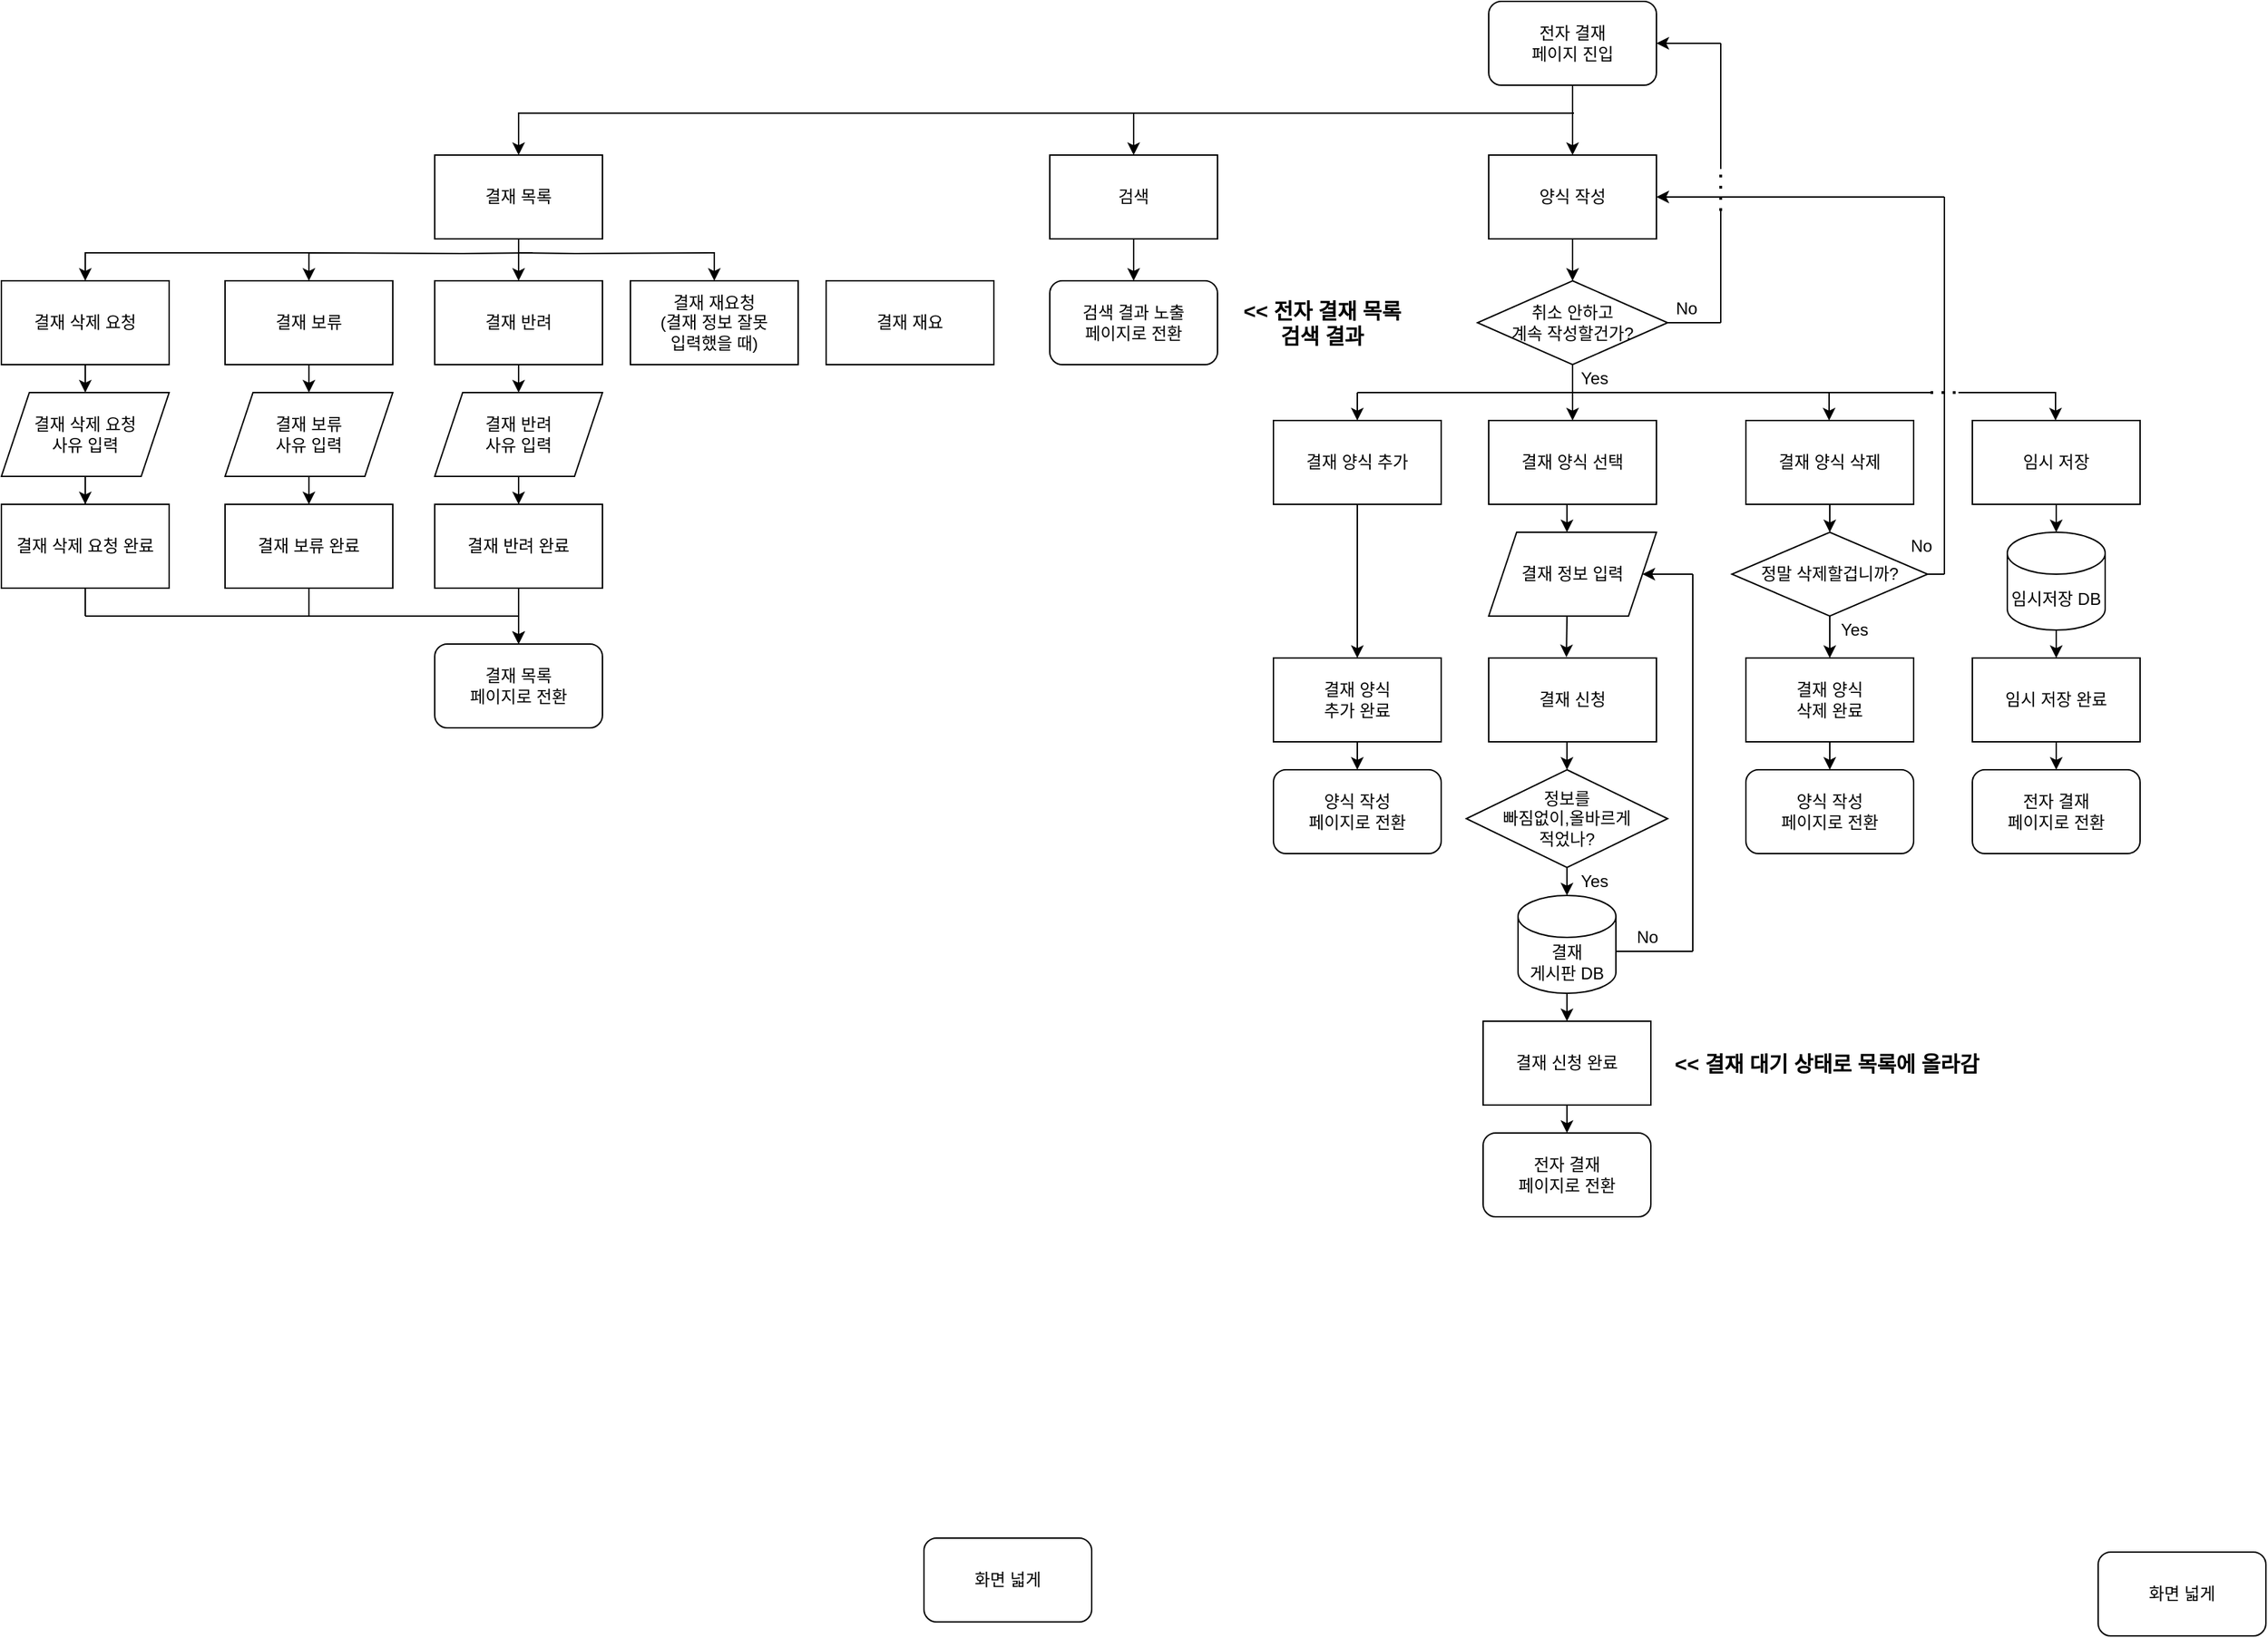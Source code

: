<mxfile version="24.6.4" type="github">
  <diagram id="C5RBs43oDa-KdzZeNtuy" name="Page-1">
    <mxGraphModel dx="2336" dy="798" grid="1" gridSize="10" guides="1" tooltips="1" connect="1" arrows="1" fold="1" page="1" pageScale="1" pageWidth="827" pageHeight="1169" math="0" shadow="0">
      <root>
        <mxCell id="WIyWlLk6GJQsqaUBKTNV-0" />
        <mxCell id="WIyWlLk6GJQsqaUBKTNV-1" parent="WIyWlLk6GJQsqaUBKTNV-0" />
        <mxCell id="pU9Nuj2Ota8fJku8dNai-0" value="전자 결재 &lt;br&gt;페이지 진입" style="rounded=1;whiteSpace=wrap;html=1;" vertex="1" parent="WIyWlLk6GJQsqaUBKTNV-1">
          <mxGeometry x="354" y="40" width="120" height="60" as="geometry" />
        </mxCell>
        <mxCell id="pU9Nuj2Ota8fJku8dNai-2" value="" style="endArrow=classic;html=1;rounded=0;exitX=0.5;exitY=1;exitDx=0;exitDy=0;entryX=0.5;entryY=0;entryDx=0;entryDy=0;" edge="1" parent="WIyWlLk6GJQsqaUBKTNV-1" source="pU9Nuj2Ota8fJku8dNai-0" target="pU9Nuj2Ota8fJku8dNai-7">
          <mxGeometry width="50" height="50" relative="1" as="geometry">
            <mxPoint x="434" y="210" as="sourcePoint" />
            <mxPoint x="414" y="130" as="targetPoint" />
          </mxGeometry>
        </mxCell>
        <mxCell id="pU9Nuj2Ota8fJku8dNai-3" value="화면 넓게" style="rounded=1;whiteSpace=wrap;html=1;" vertex="1" parent="WIyWlLk6GJQsqaUBKTNV-1">
          <mxGeometry x="-50" y="1140" width="120" height="60" as="geometry" />
        </mxCell>
        <mxCell id="pU9Nuj2Ota8fJku8dNai-4" value="화면 넓게" style="rounded=1;whiteSpace=wrap;html=1;" vertex="1" parent="WIyWlLk6GJQsqaUBKTNV-1">
          <mxGeometry x="790" y="1150" width="120" height="60" as="geometry" />
        </mxCell>
        <mxCell id="pU9Nuj2Ota8fJku8dNai-7" value="양식 작성" style="rounded=0;whiteSpace=wrap;html=1;" vertex="1" parent="WIyWlLk6GJQsqaUBKTNV-1">
          <mxGeometry x="354" y="150" width="120" height="60" as="geometry" />
        </mxCell>
        <mxCell id="pU9Nuj2Ota8fJku8dNai-10" value="취소 안하고&lt;br&gt;계속 작성할건가?" style="rhombus;whiteSpace=wrap;html=1;" vertex="1" parent="WIyWlLk6GJQsqaUBKTNV-1">
          <mxGeometry x="346" y="240" width="136" height="60" as="geometry" />
        </mxCell>
        <mxCell id="pU9Nuj2Ota8fJku8dNai-11" value="" style="endArrow=classic;html=1;rounded=0;exitX=0.5;exitY=1;exitDx=0;exitDy=0;entryX=0.5;entryY=0;entryDx=0;entryDy=0;" edge="1" parent="WIyWlLk6GJQsqaUBKTNV-1" source="pU9Nuj2Ota8fJku8dNai-7" target="pU9Nuj2Ota8fJku8dNai-10">
          <mxGeometry width="50" height="50" relative="1" as="geometry">
            <mxPoint x="50" y="240" as="sourcePoint" />
            <mxPoint x="100" y="190" as="targetPoint" />
          </mxGeometry>
        </mxCell>
        <mxCell id="pU9Nuj2Ota8fJku8dNai-12" value="" style="endArrow=none;html=1;rounded=0;exitX=1;exitY=0.5;exitDx=0;exitDy=0;" edge="1" parent="WIyWlLk6GJQsqaUBKTNV-1" source="pU9Nuj2Ota8fJku8dNai-10">
          <mxGeometry width="50" height="50" relative="1" as="geometry">
            <mxPoint x="50" y="240" as="sourcePoint" />
            <mxPoint x="520" y="270" as="targetPoint" />
          </mxGeometry>
        </mxCell>
        <mxCell id="pU9Nuj2Ota8fJku8dNai-14" value="" style="endArrow=classic;html=1;rounded=0;entryX=1;entryY=0.5;entryDx=0;entryDy=0;" edge="1" parent="WIyWlLk6GJQsqaUBKTNV-1" target="pU9Nuj2Ota8fJku8dNai-0">
          <mxGeometry width="50" height="50" relative="1" as="geometry">
            <mxPoint x="520" y="70" as="sourcePoint" />
            <mxPoint x="100" y="170" as="targetPoint" />
          </mxGeometry>
        </mxCell>
        <mxCell id="pU9Nuj2Ota8fJku8dNai-15" value="No" style="text;strokeColor=none;fillColor=none;align=left;verticalAlign=middle;spacingLeft=4;spacingRight=4;overflow=hidden;points=[[0,0.5],[1,0.5]];portConstraint=eastwest;rotatable=0;whiteSpace=wrap;html=1;" vertex="1" parent="WIyWlLk6GJQsqaUBKTNV-1">
          <mxGeometry x="482" y="250" width="40" height="20" as="geometry" />
        </mxCell>
        <mxCell id="pU9Nuj2Ota8fJku8dNai-17" value="" style="endArrow=none;dashed=1;html=1;dashPattern=1 3;strokeWidth=2;rounded=0;" edge="1" parent="WIyWlLk6GJQsqaUBKTNV-1">
          <mxGeometry width="50" height="50" relative="1" as="geometry">
            <mxPoint x="520" y="190" as="sourcePoint" />
            <mxPoint x="520" y="160" as="targetPoint" />
          </mxGeometry>
        </mxCell>
        <mxCell id="pU9Nuj2Ota8fJku8dNai-18" value="" style="endArrow=none;html=1;rounded=0;" edge="1" parent="WIyWlLk6GJQsqaUBKTNV-1">
          <mxGeometry width="50" height="50" relative="1" as="geometry">
            <mxPoint x="520" y="270" as="sourcePoint" />
            <mxPoint x="520" y="190" as="targetPoint" />
          </mxGeometry>
        </mxCell>
        <mxCell id="pU9Nuj2Ota8fJku8dNai-19" value="" style="endArrow=none;html=1;rounded=0;" edge="1" parent="WIyWlLk6GJQsqaUBKTNV-1">
          <mxGeometry width="50" height="50" relative="1" as="geometry">
            <mxPoint x="520" y="70" as="sourcePoint" />
            <mxPoint x="520" y="160" as="targetPoint" />
          </mxGeometry>
        </mxCell>
        <mxCell id="pU9Nuj2Ota8fJku8dNai-20" value="결재 양식 추가" style="rounded=0;whiteSpace=wrap;html=1;" vertex="1" parent="WIyWlLk6GJQsqaUBKTNV-1">
          <mxGeometry x="200" y="340" width="120" height="60" as="geometry" />
        </mxCell>
        <mxCell id="pU9Nuj2Ota8fJku8dNai-21" value="결재 양식 선택" style="rounded=0;whiteSpace=wrap;html=1;" vertex="1" parent="WIyWlLk6GJQsqaUBKTNV-1">
          <mxGeometry x="354" y="340" width="120" height="60" as="geometry" />
        </mxCell>
        <mxCell id="pU9Nuj2Ota8fJku8dNai-22" value="결재 양식 삭제" style="rounded=0;whiteSpace=wrap;html=1;" vertex="1" parent="WIyWlLk6GJQsqaUBKTNV-1">
          <mxGeometry x="538" y="340" width="120" height="60" as="geometry" />
        </mxCell>
        <mxCell id="pU9Nuj2Ota8fJku8dNai-23" value="" style="endArrow=classic;html=1;rounded=0;exitX=0.5;exitY=1;exitDx=0;exitDy=0;entryX=0.5;entryY=0;entryDx=0;entryDy=0;" edge="1" parent="WIyWlLk6GJQsqaUBKTNV-1" source="pU9Nuj2Ota8fJku8dNai-10" target="pU9Nuj2Ota8fJku8dNai-21">
          <mxGeometry width="50" height="50" relative="1" as="geometry">
            <mxPoint x="50" y="240" as="sourcePoint" />
            <mxPoint x="100" y="190" as="targetPoint" />
          </mxGeometry>
        </mxCell>
        <mxCell id="pU9Nuj2Ota8fJku8dNai-26" value="" style="endArrow=classic;html=1;rounded=0;entryX=0.5;entryY=0;entryDx=0;entryDy=0;" edge="1" parent="WIyWlLk6GJQsqaUBKTNV-1">
          <mxGeometry width="50" height="50" relative="1" as="geometry">
            <mxPoint x="597.52" y="320" as="sourcePoint" />
            <mxPoint x="597.52" y="340" as="targetPoint" />
          </mxGeometry>
        </mxCell>
        <mxCell id="pU9Nuj2Ota8fJku8dNai-27" value="Yes" style="text;strokeColor=none;fillColor=none;align=left;verticalAlign=middle;spacingLeft=4;spacingRight=4;overflow=hidden;points=[[0,0.5],[1,0.5]];portConstraint=eastwest;rotatable=0;whiteSpace=wrap;html=1;" vertex="1" parent="WIyWlLk6GJQsqaUBKTNV-1">
          <mxGeometry x="414" y="300" width="40" height="20" as="geometry" />
        </mxCell>
        <mxCell id="pU9Nuj2Ota8fJku8dNai-28" value="결재 신청" style="rounded=0;whiteSpace=wrap;html=1;" vertex="1" parent="WIyWlLk6GJQsqaUBKTNV-1">
          <mxGeometry x="354" y="510" width="120" height="60" as="geometry" />
        </mxCell>
        <mxCell id="pU9Nuj2Ota8fJku8dNai-30" value="결재 신청 완료" style="rounded=0;whiteSpace=wrap;html=1;" vertex="1" parent="WIyWlLk6GJQsqaUBKTNV-1">
          <mxGeometry x="350" y="770" width="120" height="60" as="geometry" />
        </mxCell>
        <mxCell id="pU9Nuj2Ota8fJku8dNai-32" value="전자 결재 &lt;br&gt;페이지로 전환" style="rounded=1;whiteSpace=wrap;html=1;" vertex="1" parent="WIyWlLk6GJQsqaUBKTNV-1">
          <mxGeometry x="350" y="850" width="120" height="60" as="geometry" />
        </mxCell>
        <mxCell id="pU9Nuj2Ota8fJku8dNai-33" value="" style="endArrow=classic;html=1;rounded=0;exitX=0.5;exitY=1;exitDx=0;exitDy=0;entryX=0.5;entryY=0;entryDx=0;entryDy=0;" edge="1" parent="WIyWlLk6GJQsqaUBKTNV-1" source="pU9Nuj2Ota8fJku8dNai-30" target="pU9Nuj2Ota8fJku8dNai-32">
          <mxGeometry width="50" height="50" relative="1" as="geometry">
            <mxPoint x="410" y="850" as="sourcePoint" />
            <mxPoint x="410" y="870" as="targetPoint" />
          </mxGeometry>
        </mxCell>
        <mxCell id="pU9Nuj2Ota8fJku8dNai-34" value="정말 삭제할겁니까?" style="rhombus;whiteSpace=wrap;html=1;" vertex="1" parent="WIyWlLk6GJQsqaUBKTNV-1">
          <mxGeometry x="528" y="420" width="140" height="60" as="geometry" />
        </mxCell>
        <mxCell id="pU9Nuj2Ota8fJku8dNai-35" value="" style="endArrow=classic;html=1;rounded=0;exitX=0.5;exitY=1;exitDx=0;exitDy=0;entryX=0.5;entryY=0;entryDx=0;entryDy=0;" edge="1" parent="WIyWlLk6GJQsqaUBKTNV-1" source="pU9Nuj2Ota8fJku8dNai-22" target="pU9Nuj2Ota8fJku8dNai-34">
          <mxGeometry width="50" height="50" relative="1" as="geometry">
            <mxPoint x="98" y="430" as="sourcePoint" />
            <mxPoint x="148" y="380" as="targetPoint" />
          </mxGeometry>
        </mxCell>
        <mxCell id="pU9Nuj2Ota8fJku8dNai-36" value="결재 양식&lt;br&gt;삭제 완료" style="rounded=0;whiteSpace=wrap;html=1;" vertex="1" parent="WIyWlLk6GJQsqaUBKTNV-1">
          <mxGeometry x="538" y="510" width="120" height="60" as="geometry" />
        </mxCell>
        <mxCell id="pU9Nuj2Ota8fJku8dNai-37" value="" style="endArrow=classic;html=1;rounded=0;exitX=0.5;exitY=1;exitDx=0;exitDy=0;entryX=0.5;entryY=0;entryDx=0;entryDy=0;" edge="1" parent="WIyWlLk6GJQsqaUBKTNV-1" target="pU9Nuj2Ota8fJku8dNai-36">
          <mxGeometry width="50" height="50" relative="1" as="geometry">
            <mxPoint x="598" y="480" as="sourcePoint" />
            <mxPoint x="598" y="500" as="targetPoint" />
          </mxGeometry>
        </mxCell>
        <mxCell id="pU9Nuj2Ota8fJku8dNai-40" value="&lt;div&gt;결재 정보 입력&lt;/div&gt;" style="shape=parallelogram;perimeter=parallelogramPerimeter;whiteSpace=wrap;html=1;fixedSize=1;" vertex="1" parent="WIyWlLk6GJQsqaUBKTNV-1">
          <mxGeometry x="354" y="420" width="120" height="60" as="geometry" />
        </mxCell>
        <mxCell id="pU9Nuj2Ota8fJku8dNai-41" value="결재&lt;br&gt;게시판 DB" style="shape=cylinder3;whiteSpace=wrap;html=1;boundedLbl=1;backgroundOutline=1;size=15;" vertex="1" parent="WIyWlLk6GJQsqaUBKTNV-1">
          <mxGeometry x="375" y="680" width="70" height="70" as="geometry" />
        </mxCell>
        <mxCell id="pU9Nuj2Ota8fJku8dNai-44" value="" style="endArrow=classic;html=1;rounded=0;exitX=0.5;exitY=1;exitDx=0;exitDy=0;entryX=0.463;entryY=-0.009;entryDx=0;entryDy=0;entryPerimeter=0;" edge="1" parent="WIyWlLk6GJQsqaUBKTNV-1" target="pU9Nuj2Ota8fJku8dNai-28">
          <mxGeometry width="50" height="50" relative="1" as="geometry">
            <mxPoint x="410" y="480" as="sourcePoint" />
            <mxPoint x="410" y="500" as="targetPoint" />
          </mxGeometry>
        </mxCell>
        <mxCell id="pU9Nuj2Ota8fJku8dNai-45" value="정보를&lt;br&gt;빠짐없이,올바르게&lt;br&gt;적었나?" style="rhombus;whiteSpace=wrap;html=1;" vertex="1" parent="WIyWlLk6GJQsqaUBKTNV-1">
          <mxGeometry x="338" y="590" width="144" height="70" as="geometry" />
        </mxCell>
        <mxCell id="pU9Nuj2Ota8fJku8dNai-49" value="" style="endArrow=classic;html=1;rounded=0;exitX=0.5;exitY=1;exitDx=0;exitDy=0;entryX=0.5;entryY=0;entryDx=0;entryDy=0;" edge="1" parent="WIyWlLk6GJQsqaUBKTNV-1">
          <mxGeometry width="50" height="50" relative="1" as="geometry">
            <mxPoint x="410" y="570" as="sourcePoint" />
            <mxPoint x="410" y="590" as="targetPoint" />
          </mxGeometry>
        </mxCell>
        <mxCell id="pU9Nuj2Ota8fJku8dNai-50" value="" style="endArrow=classic;html=1;rounded=0;exitX=0.5;exitY=1;exitDx=0;exitDy=0;entryX=0.5;entryY=0;entryDx=0;entryDy=0;" edge="1" parent="WIyWlLk6GJQsqaUBKTNV-1">
          <mxGeometry width="50" height="50" relative="1" as="geometry">
            <mxPoint x="410" y="400" as="sourcePoint" />
            <mxPoint x="410" y="420" as="targetPoint" />
          </mxGeometry>
        </mxCell>
        <mxCell id="pU9Nuj2Ota8fJku8dNai-51" value="" style="endArrow=classic;html=1;rounded=0;exitX=0.5;exitY=1;exitDx=0;exitDy=0;entryX=0.5;entryY=0;entryDx=0;entryDy=0;entryPerimeter=0;" edge="1" parent="WIyWlLk6GJQsqaUBKTNV-1" source="pU9Nuj2Ota8fJku8dNai-45" target="pU9Nuj2Ota8fJku8dNai-41">
          <mxGeometry width="50" height="50" relative="1" as="geometry">
            <mxPoint x="50" y="640" as="sourcePoint" />
            <mxPoint x="100" y="590" as="targetPoint" />
          </mxGeometry>
        </mxCell>
        <mxCell id="pU9Nuj2Ota8fJku8dNai-52" value="Yes" style="text;strokeColor=none;fillColor=none;align=left;verticalAlign=middle;spacingLeft=4;spacingRight=4;overflow=hidden;points=[[0,0.5],[1,0.5]];portConstraint=eastwest;rotatable=0;whiteSpace=wrap;html=1;" vertex="1" parent="WIyWlLk6GJQsqaUBKTNV-1">
          <mxGeometry x="414" y="660" width="40" height="20" as="geometry" />
        </mxCell>
        <mxCell id="pU9Nuj2Ota8fJku8dNai-53" value="" style="endArrow=classic;html=1;rounded=0;exitX=0.5;exitY=1;exitDx=0;exitDy=0;exitPerimeter=0;entryX=0.5;entryY=0;entryDx=0;entryDy=0;" edge="1" parent="WIyWlLk6GJQsqaUBKTNV-1" target="pU9Nuj2Ota8fJku8dNai-30">
          <mxGeometry width="50" height="50" relative="1" as="geometry">
            <mxPoint x="410" y="750" as="sourcePoint" />
            <mxPoint x="100" y="600" as="targetPoint" />
          </mxGeometry>
        </mxCell>
        <mxCell id="pU9Nuj2Ota8fJku8dNai-58" value="" style="endArrow=none;html=1;rounded=0;" edge="1" parent="WIyWlLk6GJQsqaUBKTNV-1">
          <mxGeometry width="50" height="50" relative="1" as="geometry">
            <mxPoint x="500" y="720" as="sourcePoint" />
            <mxPoint x="500" y="450" as="targetPoint" />
          </mxGeometry>
        </mxCell>
        <mxCell id="pU9Nuj2Ota8fJku8dNai-59" value="" style="endArrow=classic;html=1;rounded=0;entryX=1;entryY=0.5;entryDx=0;entryDy=0;" edge="1" parent="WIyWlLk6GJQsqaUBKTNV-1" target="pU9Nuj2Ota8fJku8dNai-40">
          <mxGeometry width="50" height="50" relative="1" as="geometry">
            <mxPoint x="500" y="450" as="sourcePoint" />
            <mxPoint x="290" y="560" as="targetPoint" />
          </mxGeometry>
        </mxCell>
        <mxCell id="pU9Nuj2Ota8fJku8dNai-63" value="결재 양식&lt;br&gt;추가 완료" style="rounded=0;whiteSpace=wrap;html=1;" vertex="1" parent="WIyWlLk6GJQsqaUBKTNV-1">
          <mxGeometry x="200" y="510" width="120" height="60" as="geometry" />
        </mxCell>
        <mxCell id="pU9Nuj2Ota8fJku8dNai-64" value="Yes" style="text;strokeColor=none;fillColor=none;align=left;verticalAlign=middle;spacingLeft=4;spacingRight=4;overflow=hidden;points=[[0,0.5],[1,0.5]];portConstraint=eastwest;rotatable=0;whiteSpace=wrap;html=1;" vertex="1" parent="WIyWlLk6GJQsqaUBKTNV-1">
          <mxGeometry x="600" y="480" width="40" height="20" as="geometry" />
        </mxCell>
        <mxCell id="pU9Nuj2Ota8fJku8dNai-66" value="" style="endArrow=classic;html=1;rounded=0;entryX=0.5;entryY=0;entryDx=0;entryDy=0;" edge="1" parent="WIyWlLk6GJQsqaUBKTNV-1">
          <mxGeometry width="50" height="50" relative="1" as="geometry">
            <mxPoint x="260" y="320" as="sourcePoint" />
            <mxPoint x="260" y="340" as="targetPoint" />
          </mxGeometry>
        </mxCell>
        <mxCell id="pU9Nuj2Ota8fJku8dNai-67" value="" style="endArrow=classic;html=1;rounded=0;exitX=0.5;exitY=1;exitDx=0;exitDy=0;entryX=0.5;entryY=0;entryDx=0;entryDy=0;" edge="1" parent="WIyWlLk6GJQsqaUBKTNV-1" source="pU9Nuj2Ota8fJku8dNai-20" target="pU9Nuj2Ota8fJku8dNai-63">
          <mxGeometry width="50" height="50" relative="1" as="geometry">
            <mxPoint x="290" y="650" as="sourcePoint" />
            <mxPoint x="340" y="600" as="targetPoint" />
          </mxGeometry>
        </mxCell>
        <mxCell id="pU9Nuj2Ota8fJku8dNai-69" value="양식 작성&lt;br&gt;페이지로 전환" style="rounded=1;whiteSpace=wrap;html=1;" vertex="1" parent="WIyWlLk6GJQsqaUBKTNV-1">
          <mxGeometry x="538" y="590" width="120" height="60" as="geometry" />
        </mxCell>
        <mxCell id="pU9Nuj2Ota8fJku8dNai-70" value="" style="endArrow=classic;html=1;rounded=0;exitX=0.5;exitY=1;exitDx=0;exitDy=0;entryX=0.5;entryY=0;entryDx=0;entryDy=0;" edge="1" parent="WIyWlLk6GJQsqaUBKTNV-1" target="pU9Nuj2Ota8fJku8dNai-69">
          <mxGeometry width="50" height="50" relative="1" as="geometry">
            <mxPoint x="598" y="570" as="sourcePoint" />
            <mxPoint x="598" y="610" as="targetPoint" />
          </mxGeometry>
        </mxCell>
        <mxCell id="pU9Nuj2Ota8fJku8dNai-72" value="양식 작성&lt;br&gt;페이지로 전환" style="rounded=1;whiteSpace=wrap;html=1;" vertex="1" parent="WIyWlLk6GJQsqaUBKTNV-1">
          <mxGeometry x="200" y="590" width="120" height="60" as="geometry" />
        </mxCell>
        <mxCell id="pU9Nuj2Ota8fJku8dNai-73" value="" style="endArrow=classic;html=1;rounded=0;exitX=0.5;exitY=1;exitDx=0;exitDy=0;entryX=0.5;entryY=0;entryDx=0;entryDy=0;" edge="1" parent="WIyWlLk6GJQsqaUBKTNV-1" target="pU9Nuj2Ota8fJku8dNai-72">
          <mxGeometry width="50" height="50" relative="1" as="geometry">
            <mxPoint x="260" y="570" as="sourcePoint" />
            <mxPoint x="260" y="610" as="targetPoint" />
          </mxGeometry>
        </mxCell>
        <mxCell id="pU9Nuj2Ota8fJku8dNai-74" value="&lt;b&gt;&lt;font style=&quot;font-size: 15px;&quot;&gt;&amp;lt;&amp;lt; 결재 대기 상태로 목록에 올라감&lt;/font&gt;&lt;/b&gt;" style="text;html=1;align=center;verticalAlign=middle;whiteSpace=wrap;rounded=0;" vertex="1" parent="WIyWlLk6GJQsqaUBKTNV-1">
          <mxGeometry x="470" y="780" width="252" height="40" as="geometry" />
        </mxCell>
        <mxCell id="pU9Nuj2Ota8fJku8dNai-75" value="임시 저장" style="rounded=0;whiteSpace=wrap;html=1;" vertex="1" parent="WIyWlLk6GJQsqaUBKTNV-1">
          <mxGeometry x="700" y="340" width="120" height="60" as="geometry" />
        </mxCell>
        <mxCell id="pU9Nuj2Ota8fJku8dNai-76" value="" style="endArrow=classic;html=1;rounded=0;entryX=0.5;entryY=0;entryDx=0;entryDy=0;" edge="1" parent="WIyWlLk6GJQsqaUBKTNV-1">
          <mxGeometry width="50" height="50" relative="1" as="geometry">
            <mxPoint x="759.5" y="320" as="sourcePoint" />
            <mxPoint x="759.5" y="340" as="targetPoint" />
          </mxGeometry>
        </mxCell>
        <mxCell id="pU9Nuj2Ota8fJku8dNai-78" value="" style="endArrow=none;html=1;rounded=0;entryX=0.998;entryY=0.572;entryDx=0;entryDy=0;entryPerimeter=0;" edge="1" parent="WIyWlLk6GJQsqaUBKTNV-1" target="pU9Nuj2Ota8fJku8dNai-41">
          <mxGeometry width="50" height="50" relative="1" as="geometry">
            <mxPoint x="500" y="720" as="sourcePoint" />
            <mxPoint x="450" y="720" as="targetPoint" />
          </mxGeometry>
        </mxCell>
        <mxCell id="pU9Nuj2Ota8fJku8dNai-79" value="No" style="text;strokeColor=none;fillColor=none;align=left;verticalAlign=middle;spacingLeft=4;spacingRight=4;overflow=hidden;points=[[0,0.5],[1,0.5]];portConstraint=eastwest;rotatable=0;whiteSpace=wrap;html=1;" vertex="1" parent="WIyWlLk6GJQsqaUBKTNV-1">
          <mxGeometry x="454" y="700" width="40" height="20" as="geometry" />
        </mxCell>
        <mxCell id="pU9Nuj2Ota8fJku8dNai-80" value="임시저장 DB" style="shape=cylinder3;whiteSpace=wrap;html=1;boundedLbl=1;backgroundOutline=1;size=15;" vertex="1" parent="WIyWlLk6GJQsqaUBKTNV-1">
          <mxGeometry x="725" y="420" width="70" height="70" as="geometry" />
        </mxCell>
        <mxCell id="pU9Nuj2Ota8fJku8dNai-81" value="" style="endArrow=classic;html=1;rounded=0;exitX=0.5;exitY=1;exitDx=0;exitDy=0;entryX=0.5;entryY=0;entryDx=0;entryDy=0;" edge="1" parent="WIyWlLk6GJQsqaUBKTNV-1">
          <mxGeometry width="50" height="50" relative="1" as="geometry">
            <mxPoint x="760" y="400" as="sourcePoint" />
            <mxPoint x="760" y="420" as="targetPoint" />
          </mxGeometry>
        </mxCell>
        <mxCell id="pU9Nuj2Ota8fJku8dNai-83" value="임시 저장 완료" style="rounded=0;whiteSpace=wrap;html=1;" vertex="1" parent="WIyWlLk6GJQsqaUBKTNV-1">
          <mxGeometry x="700" y="510" width="120" height="60" as="geometry" />
        </mxCell>
        <mxCell id="pU9Nuj2Ota8fJku8dNai-84" value="" style="endArrow=classic;html=1;rounded=0;exitX=0.5;exitY=1;exitDx=0;exitDy=0;exitPerimeter=0;entryX=0.5;entryY=0;entryDx=0;entryDy=0;" edge="1" parent="WIyWlLk6GJQsqaUBKTNV-1" target="pU9Nuj2Ota8fJku8dNai-83">
          <mxGeometry width="50" height="50" relative="1" as="geometry">
            <mxPoint x="760" y="490" as="sourcePoint" />
            <mxPoint x="450" y="340" as="targetPoint" />
          </mxGeometry>
        </mxCell>
        <mxCell id="pU9Nuj2Ota8fJku8dNai-85" value="" style="endArrow=none;html=1;rounded=0;entryX=1;entryY=0.5;entryDx=0;entryDy=0;" edge="1" parent="WIyWlLk6GJQsqaUBKTNV-1" target="pU9Nuj2Ota8fJku8dNai-34">
          <mxGeometry width="50" height="50" relative="1" as="geometry">
            <mxPoint x="680" y="450" as="sourcePoint" />
            <mxPoint x="250" y="320" as="targetPoint" />
          </mxGeometry>
        </mxCell>
        <mxCell id="pU9Nuj2Ota8fJku8dNai-86" value="" style="endArrow=none;html=1;rounded=0;" edge="1" parent="WIyWlLk6GJQsqaUBKTNV-1">
          <mxGeometry width="50" height="50" relative="1" as="geometry">
            <mxPoint x="680" y="180" as="sourcePoint" />
            <mxPoint x="680" y="450" as="targetPoint" />
          </mxGeometry>
        </mxCell>
        <mxCell id="pU9Nuj2Ota8fJku8dNai-87" value="" style="endArrow=none;dashed=1;html=1;dashPattern=1 3;strokeWidth=2;rounded=0;" edge="1" parent="WIyWlLk6GJQsqaUBKTNV-1">
          <mxGeometry width="50" height="50" relative="1" as="geometry">
            <mxPoint x="670" y="320" as="sourcePoint" />
            <mxPoint x="690" y="320" as="targetPoint" />
          </mxGeometry>
        </mxCell>
        <mxCell id="pU9Nuj2Ota8fJku8dNai-88" value="" style="endArrow=none;html=1;rounded=0;" edge="1" parent="WIyWlLk6GJQsqaUBKTNV-1">
          <mxGeometry width="50" height="50" relative="1" as="geometry">
            <mxPoint x="670" y="320" as="sourcePoint" />
            <mxPoint x="260" y="320" as="targetPoint" />
          </mxGeometry>
        </mxCell>
        <mxCell id="pU9Nuj2Ota8fJku8dNai-89" value="" style="endArrow=none;html=1;rounded=0;" edge="1" parent="WIyWlLk6GJQsqaUBKTNV-1">
          <mxGeometry width="50" height="50" relative="1" as="geometry">
            <mxPoint x="690" y="320" as="sourcePoint" />
            <mxPoint x="760" y="320" as="targetPoint" />
          </mxGeometry>
        </mxCell>
        <mxCell id="pU9Nuj2Ota8fJku8dNai-91" value="" style="endArrow=classic;html=1;rounded=0;entryX=1;entryY=0.5;entryDx=0;entryDy=0;" edge="1" parent="WIyWlLk6GJQsqaUBKTNV-1" target="pU9Nuj2Ota8fJku8dNai-7">
          <mxGeometry width="50" height="50" relative="1" as="geometry">
            <mxPoint x="680" y="180" as="sourcePoint" />
            <mxPoint x="250" y="320" as="targetPoint" />
          </mxGeometry>
        </mxCell>
        <mxCell id="pU9Nuj2Ota8fJku8dNai-92" value="No" style="text;strokeColor=none;fillColor=none;align=left;verticalAlign=middle;spacingLeft=4;spacingRight=4;overflow=hidden;points=[[0,0.5],[1,0.5]];portConstraint=eastwest;rotatable=0;whiteSpace=wrap;html=1;" vertex="1" parent="WIyWlLk6GJQsqaUBKTNV-1">
          <mxGeometry x="650" y="420" width="40" height="20" as="geometry" />
        </mxCell>
        <mxCell id="pU9Nuj2Ota8fJku8dNai-94" value="전자 결재 &lt;br&gt;페이지로 전환" style="rounded=1;whiteSpace=wrap;html=1;" vertex="1" parent="WIyWlLk6GJQsqaUBKTNV-1">
          <mxGeometry x="700" y="590" width="120" height="60" as="geometry" />
        </mxCell>
        <mxCell id="pU9Nuj2Ota8fJku8dNai-95" value="" style="endArrow=classic;html=1;rounded=0;exitX=0.5;exitY=1;exitDx=0;exitDy=0;entryX=0.5;entryY=0;entryDx=0;entryDy=0;" edge="1" parent="WIyWlLk6GJQsqaUBKTNV-1" target="pU9Nuj2Ota8fJku8dNai-94">
          <mxGeometry width="50" height="50" relative="1" as="geometry">
            <mxPoint x="760" y="570" as="sourcePoint" />
            <mxPoint x="760" y="610" as="targetPoint" />
          </mxGeometry>
        </mxCell>
        <mxCell id="pU9Nuj2Ota8fJku8dNai-107" value="" style="edgeStyle=orthogonalEdgeStyle;rounded=0;orthogonalLoop=1;jettySize=auto;html=1;" edge="1" parent="WIyWlLk6GJQsqaUBKTNV-1" source="pU9Nuj2Ota8fJku8dNai-96">
          <mxGeometry relative="1" as="geometry">
            <mxPoint x="100" y="240" as="targetPoint" />
          </mxGeometry>
        </mxCell>
        <mxCell id="pU9Nuj2Ota8fJku8dNai-96" value="검색" style="rounded=0;whiteSpace=wrap;html=1;" vertex="1" parent="WIyWlLk6GJQsqaUBKTNV-1">
          <mxGeometry x="40" y="150" width="120" height="60" as="geometry" />
        </mxCell>
        <mxCell id="pU9Nuj2Ota8fJku8dNai-105" value="" style="endArrow=classic;html=1;rounded=0;entryX=0.5;entryY=0;entryDx=0;entryDy=0;" edge="1" parent="WIyWlLk6GJQsqaUBKTNV-1" target="pU9Nuj2Ota8fJku8dNai-96">
          <mxGeometry width="50" height="50" relative="1" as="geometry">
            <mxPoint x="415" y="120" as="sourcePoint" />
            <mxPoint x="105" y="150" as="targetPoint" />
            <Array as="points">
              <mxPoint x="100" y="120" />
            </Array>
          </mxGeometry>
        </mxCell>
        <mxCell id="pU9Nuj2Ota8fJku8dNai-108" value="&lt;span style=&quot;font-size: 15px;&quot;&gt;&lt;b&gt;&amp;lt;&amp;lt; 전자 결재 목록&lt;br&gt;검색 결과&lt;/b&gt;&lt;/span&gt;" style="text;html=1;align=center;verticalAlign=middle;whiteSpace=wrap;rounded=0;" vertex="1" parent="WIyWlLk6GJQsqaUBKTNV-1">
          <mxGeometry x="160" y="250" width="150" height="40" as="geometry" />
        </mxCell>
        <mxCell id="pU9Nuj2Ota8fJku8dNai-109" value="검색 결과 노출&lt;br&gt;페이지로 전환" style="rounded=1;whiteSpace=wrap;html=1;" vertex="1" parent="WIyWlLk6GJQsqaUBKTNV-1">
          <mxGeometry x="40" y="240" width="120" height="60" as="geometry" />
        </mxCell>
        <mxCell id="pU9Nuj2Ota8fJku8dNai-116" value="" style="edgeStyle=orthogonalEdgeStyle;rounded=0;orthogonalLoop=1;jettySize=auto;html=1;" edge="1" parent="WIyWlLk6GJQsqaUBKTNV-1" source="pU9Nuj2Ota8fJku8dNai-110" target="pU9Nuj2Ota8fJku8dNai-114">
          <mxGeometry relative="1" as="geometry" />
        </mxCell>
        <mxCell id="pU9Nuj2Ota8fJku8dNai-118" value="" style="edgeStyle=orthogonalEdgeStyle;rounded=0;orthogonalLoop=1;jettySize=auto;html=1;entryX=0.5;entryY=0;entryDx=0;entryDy=0;" edge="1" parent="WIyWlLk6GJQsqaUBKTNV-1" target="pU9Nuj2Ota8fJku8dNai-113">
          <mxGeometry relative="1" as="geometry">
            <mxPoint x="-330" y="220" as="sourcePoint" />
            <mxPoint x="-660.0" y="240" as="targetPoint" />
          </mxGeometry>
        </mxCell>
        <mxCell id="pU9Nuj2Ota8fJku8dNai-119" style="edgeStyle=orthogonalEdgeStyle;rounded=0;orthogonalLoop=1;jettySize=auto;html=1;entryX=0.5;entryY=0;entryDx=0;entryDy=0;" edge="1" parent="WIyWlLk6GJQsqaUBKTNV-1" target="pU9Nuj2Ota8fJku8dNai-115">
          <mxGeometry relative="1" as="geometry">
            <mxPoint x="-340" y="220" as="sourcePoint" />
            <mxPoint x="-150" y="420" as="targetPoint" />
          </mxGeometry>
        </mxCell>
        <mxCell id="pU9Nuj2Ota8fJku8dNai-110" value="결재 목록" style="rounded=0;whiteSpace=wrap;html=1;" vertex="1" parent="WIyWlLk6GJQsqaUBKTNV-1">
          <mxGeometry x="-400" y="150" width="120" height="60" as="geometry" />
        </mxCell>
        <mxCell id="pU9Nuj2Ota8fJku8dNai-112" value="" style="endArrow=classic;html=1;rounded=0;entryX=0.5;entryY=0;entryDx=0;entryDy=0;" edge="1" parent="WIyWlLk6GJQsqaUBKTNV-1" target="pU9Nuj2Ota8fJku8dNai-110">
          <mxGeometry width="50" height="50" relative="1" as="geometry">
            <mxPoint x="100" y="120" as="sourcePoint" />
            <mxPoint x="90" y="310" as="targetPoint" />
            <Array as="points">
              <mxPoint x="-340" y="120" />
            </Array>
          </mxGeometry>
        </mxCell>
        <mxCell id="pU9Nuj2Ota8fJku8dNai-121" value="" style="edgeStyle=orthogonalEdgeStyle;rounded=0;orthogonalLoop=1;jettySize=auto;html=1;" edge="1" parent="WIyWlLk6GJQsqaUBKTNV-1" source="pU9Nuj2Ota8fJku8dNai-113">
          <mxGeometry relative="1" as="geometry">
            <mxPoint x="-490.0" y="320" as="targetPoint" />
          </mxGeometry>
        </mxCell>
        <mxCell id="pU9Nuj2Ota8fJku8dNai-113" value="결재 보류" style="rounded=0;whiteSpace=wrap;html=1;" vertex="1" parent="WIyWlLk6GJQsqaUBKTNV-1">
          <mxGeometry x="-550" y="240" width="120" height="60" as="geometry" />
        </mxCell>
        <mxCell id="pU9Nuj2Ota8fJku8dNai-114" value="결재 반려" style="rounded=0;whiteSpace=wrap;html=1;" vertex="1" parent="WIyWlLk6GJQsqaUBKTNV-1">
          <mxGeometry x="-400" y="240" width="120" height="60" as="geometry" />
        </mxCell>
        <mxCell id="pU9Nuj2Ota8fJku8dNai-115" value="결재 재요청&lt;br&gt;(결재 정보 잘못&lt;br&gt;입력했을 때)" style="rounded=0;whiteSpace=wrap;html=1;" vertex="1" parent="WIyWlLk6GJQsqaUBKTNV-1">
          <mxGeometry x="-260" y="240" width="120" height="60" as="geometry" />
        </mxCell>
        <mxCell id="pU9Nuj2Ota8fJku8dNai-125" value="" style="edgeStyle=orthogonalEdgeStyle;rounded=0;orthogonalLoop=1;jettySize=auto;html=1;" edge="1" parent="WIyWlLk6GJQsqaUBKTNV-1" source="pU9Nuj2Ota8fJku8dNai-122" target="pU9Nuj2Ota8fJku8dNai-124">
          <mxGeometry relative="1" as="geometry" />
        </mxCell>
        <mxCell id="pU9Nuj2Ota8fJku8dNai-122" value="&lt;div&gt;결재 보류&lt;br&gt;사유 입력&lt;/div&gt;" style="shape=parallelogram;perimeter=parallelogramPerimeter;whiteSpace=wrap;html=1;fixedSize=1;" vertex="1" parent="WIyWlLk6GJQsqaUBKTNV-1">
          <mxGeometry x="-550" y="320" width="120" height="60" as="geometry" />
        </mxCell>
        <mxCell id="pU9Nuj2Ota8fJku8dNai-127" style="edgeStyle=orthogonalEdgeStyle;rounded=0;orthogonalLoop=1;jettySize=auto;html=1;exitX=0.5;exitY=1;exitDx=0;exitDy=0;entryX=0.5;entryY=0;entryDx=0;entryDy=0;" edge="1" parent="WIyWlLk6GJQsqaUBKTNV-1" source="pU9Nuj2Ota8fJku8dNai-124" target="pU9Nuj2Ota8fJku8dNai-126">
          <mxGeometry relative="1" as="geometry" />
        </mxCell>
        <mxCell id="pU9Nuj2Ota8fJku8dNai-124" value="결재 보류 완료" style="whiteSpace=wrap;html=1;" vertex="1" parent="WIyWlLk6GJQsqaUBKTNV-1">
          <mxGeometry x="-550" y="400" width="120" height="60" as="geometry" />
        </mxCell>
        <mxCell id="pU9Nuj2Ota8fJku8dNai-126" value="결재 목록&lt;br&gt;페이지로 전환" style="rounded=1;whiteSpace=wrap;html=1;" vertex="1" parent="WIyWlLk6GJQsqaUBKTNV-1">
          <mxGeometry x="-400" y="500" width="120" height="60" as="geometry" />
        </mxCell>
        <mxCell id="pU9Nuj2Ota8fJku8dNai-128" value="" style="edgeStyle=orthogonalEdgeStyle;rounded=0;orthogonalLoop=1;jettySize=auto;html=1;" edge="1" parent="WIyWlLk6GJQsqaUBKTNV-1" source="pU9Nuj2Ota8fJku8dNai-129" target="pU9Nuj2Ota8fJku8dNai-130">
          <mxGeometry relative="1" as="geometry" />
        </mxCell>
        <mxCell id="pU9Nuj2Ota8fJku8dNai-129" value="&lt;div&gt;결재 반려&lt;br&gt;사유 입력&lt;/div&gt;" style="shape=parallelogram;perimeter=parallelogramPerimeter;whiteSpace=wrap;html=1;fixedSize=1;" vertex="1" parent="WIyWlLk6GJQsqaUBKTNV-1">
          <mxGeometry x="-400" y="320" width="120" height="60" as="geometry" />
        </mxCell>
        <mxCell id="pU9Nuj2Ota8fJku8dNai-131" value="" style="edgeStyle=orthogonalEdgeStyle;rounded=0;orthogonalLoop=1;jettySize=auto;html=1;" edge="1" parent="WIyWlLk6GJQsqaUBKTNV-1" source="pU9Nuj2Ota8fJku8dNai-130" target="pU9Nuj2Ota8fJku8dNai-126">
          <mxGeometry relative="1" as="geometry" />
        </mxCell>
        <mxCell id="pU9Nuj2Ota8fJku8dNai-130" value="결재 반려 완료" style="whiteSpace=wrap;html=1;" vertex="1" parent="WIyWlLk6GJQsqaUBKTNV-1">
          <mxGeometry x="-400" y="400" width="120" height="60" as="geometry" />
        </mxCell>
        <mxCell id="pU9Nuj2Ota8fJku8dNai-132" style="edgeStyle=orthogonalEdgeStyle;rounded=0;orthogonalLoop=1;jettySize=auto;html=1;exitX=0.5;exitY=1;exitDx=0;exitDy=0;" edge="1" parent="WIyWlLk6GJQsqaUBKTNV-1" source="pU9Nuj2Ota8fJku8dNai-114" target="pU9Nuj2Ota8fJku8dNai-114">
          <mxGeometry relative="1" as="geometry" />
        </mxCell>
        <mxCell id="pU9Nuj2Ota8fJku8dNai-134" value="" style="endArrow=classic;html=1;rounded=0;exitX=0.5;exitY=1;exitDx=0;exitDy=0;entryX=0.5;entryY=0;entryDx=0;entryDy=0;" edge="1" parent="WIyWlLk6GJQsqaUBKTNV-1" source="pU9Nuj2Ota8fJku8dNai-114" target="pU9Nuj2Ota8fJku8dNai-129">
          <mxGeometry width="50" height="50" relative="1" as="geometry">
            <mxPoint x="-20" y="410" as="sourcePoint" />
            <mxPoint x="30" y="360" as="targetPoint" />
          </mxGeometry>
        </mxCell>
        <mxCell id="pU9Nuj2Ota8fJku8dNai-135" value="결재 재요" style="rounded=0;whiteSpace=wrap;html=1;" vertex="1" parent="WIyWlLk6GJQsqaUBKTNV-1">
          <mxGeometry x="-120" y="240" width="120" height="60" as="geometry" />
        </mxCell>
        <mxCell id="pU9Nuj2Ota8fJku8dNai-136" value="결재 삭제 요청" style="rounded=0;whiteSpace=wrap;html=1;" vertex="1" parent="WIyWlLk6GJQsqaUBKTNV-1">
          <mxGeometry x="-710" y="240" width="120" height="60" as="geometry" />
        </mxCell>
        <mxCell id="pU9Nuj2Ota8fJku8dNai-137" value="" style="endArrow=classic;html=1;rounded=0;entryX=0.5;entryY=0;entryDx=0;entryDy=0;" edge="1" parent="WIyWlLk6GJQsqaUBKTNV-1" target="pU9Nuj2Ota8fJku8dNai-136">
          <mxGeometry width="50" height="50" relative="1" as="geometry">
            <mxPoint x="-490" y="220" as="sourcePoint" />
            <mxPoint x="-710" y="360" as="targetPoint" />
            <Array as="points">
              <mxPoint x="-650" y="220" />
            </Array>
          </mxGeometry>
        </mxCell>
        <mxCell id="pU9Nuj2Ota8fJku8dNai-139" value="" style="edgeStyle=orthogonalEdgeStyle;rounded=0;orthogonalLoop=1;jettySize=auto;html=1;" edge="1" parent="WIyWlLk6GJQsqaUBKTNV-1">
          <mxGeometry relative="1" as="geometry">
            <mxPoint x="-650" y="300" as="sourcePoint" />
            <mxPoint x="-650.0" y="320" as="targetPoint" />
          </mxGeometry>
        </mxCell>
        <mxCell id="pU9Nuj2Ota8fJku8dNai-140" value="" style="edgeStyle=orthogonalEdgeStyle;rounded=0;orthogonalLoop=1;jettySize=auto;html=1;" edge="1" parent="WIyWlLk6GJQsqaUBKTNV-1" source="pU9Nuj2Ota8fJku8dNai-141" target="pU9Nuj2Ota8fJku8dNai-142">
          <mxGeometry relative="1" as="geometry" />
        </mxCell>
        <mxCell id="pU9Nuj2Ota8fJku8dNai-141" value="&lt;div&gt;결재 삭제 요청&lt;br&gt;사유 입력&lt;/div&gt;" style="shape=parallelogram;perimeter=parallelogramPerimeter;whiteSpace=wrap;html=1;fixedSize=1;" vertex="1" parent="WIyWlLk6GJQsqaUBKTNV-1">
          <mxGeometry x="-710" y="320" width="120" height="60" as="geometry" />
        </mxCell>
        <mxCell id="pU9Nuj2Ota8fJku8dNai-142" value="결재 삭제 요청 완료" style="whiteSpace=wrap;html=1;" vertex="1" parent="WIyWlLk6GJQsqaUBKTNV-1">
          <mxGeometry x="-710" y="400" width="120" height="60" as="geometry" />
        </mxCell>
        <mxCell id="pU9Nuj2Ota8fJku8dNai-145" value="" style="endArrow=none;html=1;rounded=0;exitX=0.5;exitY=1;exitDx=0;exitDy=0;" edge="1" parent="WIyWlLk6GJQsqaUBKTNV-1" source="pU9Nuj2Ota8fJku8dNai-142">
          <mxGeometry width="50" height="50" relative="1" as="geometry">
            <mxPoint x="-760" y="410" as="sourcePoint" />
            <mxPoint x="-650" y="480" as="targetPoint" />
          </mxGeometry>
        </mxCell>
        <mxCell id="pU9Nuj2Ota8fJku8dNai-146" value="" style="endArrow=none;html=1;rounded=0;" edge="1" parent="WIyWlLk6GJQsqaUBKTNV-1">
          <mxGeometry width="50" height="50" relative="1" as="geometry">
            <mxPoint x="-650" y="480" as="sourcePoint" />
            <mxPoint x="-480" y="480" as="targetPoint" />
          </mxGeometry>
        </mxCell>
      </root>
    </mxGraphModel>
  </diagram>
</mxfile>
